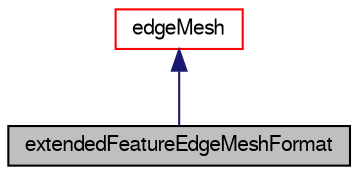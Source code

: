 digraph "extendedFeatureEdgeMeshFormat"
{
  bgcolor="transparent";
  edge [fontname="FreeSans",fontsize="10",labelfontname="FreeSans",labelfontsize="10"];
  node [fontname="FreeSans",fontsize="10",shape=record];
  Node3 [label="extendedFeatureEdgeMeshFormat",height=0.2,width=0.4,color="black", fillcolor="grey75", style="filled", fontcolor="black"];
  Node4 -> Node3 [dir="back",color="midnightblue",fontsize="10",style="solid",fontname="FreeSans"];
  Node4 [label="edgeMesh",height=0.2,width=0.4,color="red",URL="$a21754.html",tooltip="Points connected by edges. "];
}
